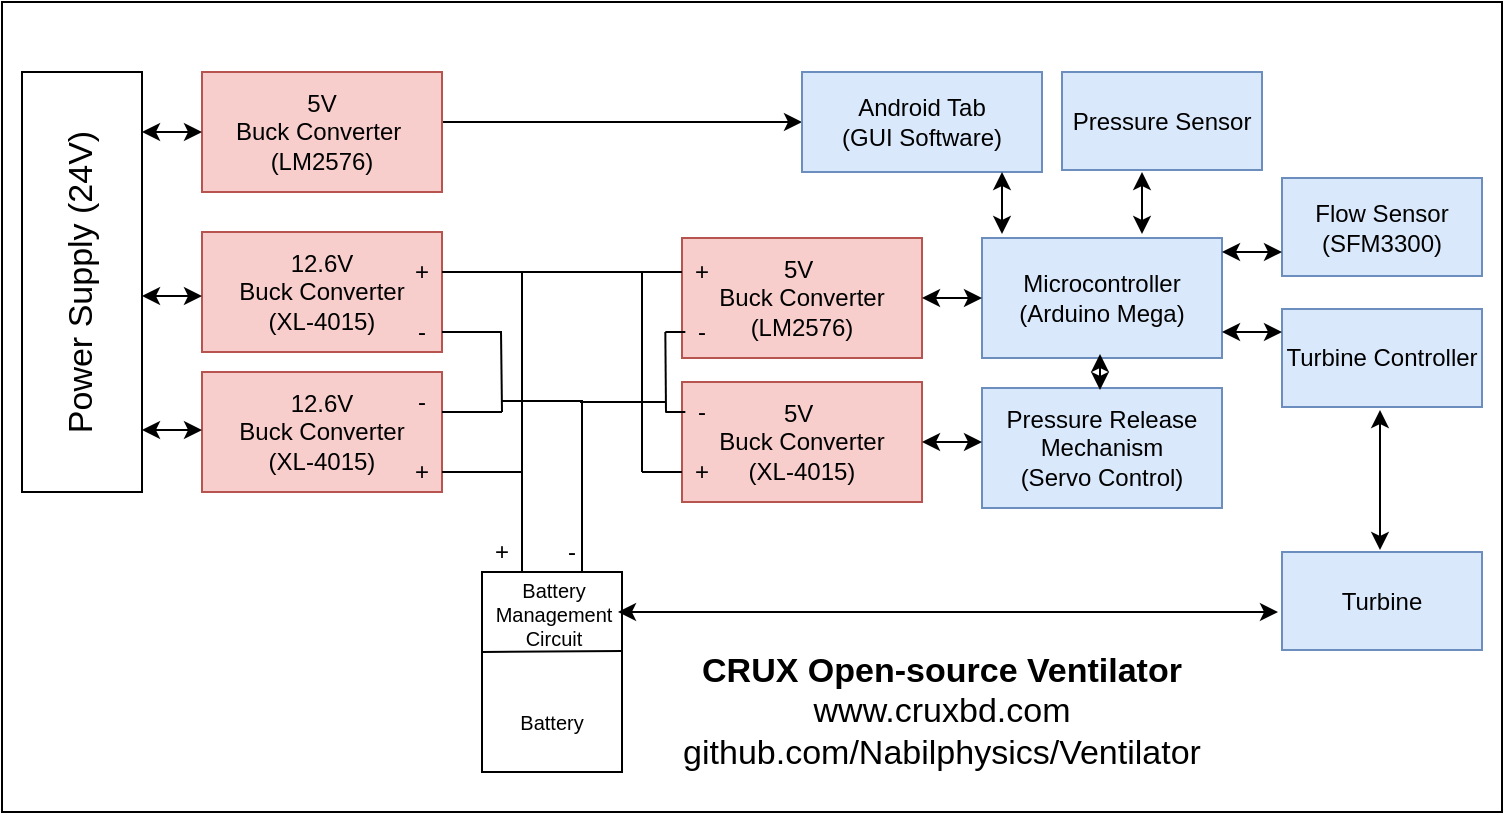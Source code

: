 <mxfile version="12.1.3" pages="1"><diagram id="Uui3atn3mhfZ40Bu_al3" name="Page-1"><mxGraphModel dx="1423" dy="440" grid="1" gridSize="10" guides="1" tooltips="1" connect="1" arrows="1" fold="1" page="1" pageScale="1" pageWidth="850" pageHeight="1100" math="0" shadow="0"><root><mxCell id="0"/><mxCell id="1" parent="0"/><mxCell id="CncNqjofpET0ZTmYsDOu-80" value="" style="rounded=0;whiteSpace=wrap;html=1;fontSize=17;fontColor=#000000;labelBackgroundColor=none;" vertex="1" parent="1"><mxGeometry x="10" y="225" width="750" height="405" as="geometry"/></mxCell><mxCell id="CncNqjofpET0ZTmYsDOu-12" value="" style="edgeStyle=orthogonalEdgeStyle;rounded=0;orthogonalLoop=1;jettySize=auto;html=1;" edge="1" parent="1" target="CncNqjofpET0ZTmYsDOu-8"><mxGeometry relative="1" as="geometry"><mxPoint x="230" y="290" as="sourcePoint"/><Array as="points"><mxPoint x="230" y="285"/></Array></mxGeometry></mxCell><mxCell id="CncNqjofpET0ZTmYsDOu-1" value="5V&lt;br&gt;Buck Converter&amp;nbsp;&lt;br&gt;(LM2576)" style="rounded=0;whiteSpace=wrap;html=1;fillColor=#f8cecc;strokeColor=#b85450;" vertex="1" parent="1"><mxGeometry x="110" y="260" width="120" height="60" as="geometry"/></mxCell><mxCell id="CncNqjofpET0ZTmYsDOu-2" value="12.6V&lt;br&gt;Buck Converter&lt;br&gt;(XL-4015)" style="rounded=0;whiteSpace=wrap;html=1;fillColor=#f8cecc;strokeColor=#b85450;" vertex="1" parent="1"><mxGeometry x="110" y="340" width="120" height="60" as="geometry"/></mxCell><mxCell id="CncNqjofpET0ZTmYsDOu-3" value="12.6V&lt;br&gt;Buck Converter&lt;br&gt;(XL-4015)" style="rounded=0;whiteSpace=wrap;html=1;fillColor=#f8cecc;strokeColor=#b85450;" vertex="1" parent="1"><mxGeometry x="110" y="410" width="120" height="60" as="geometry"/></mxCell><mxCell id="CncNqjofpET0ZTmYsDOu-4" value="" style="whiteSpace=wrap;html=1;" vertex="1" parent="1"><mxGeometry x="250" y="510" width="70" height="100" as="geometry"/></mxCell><mxCell id="CncNqjofpET0ZTmYsDOu-7" value="" style="endArrow=classic;startArrow=classic;html=1;" edge="1" parent="1"><mxGeometry width="50" height="50" relative="1" as="geometry"><mxPoint x="80" y="439" as="sourcePoint"/><mxPoint x="110" y="439" as="targetPoint"/></mxGeometry></mxCell><mxCell id="CncNqjofpET0ZTmYsDOu-8" value="Android Tab&lt;br&gt;(GUI Software)" style="rounded=0;whiteSpace=wrap;html=1;fillColor=#dae8fc;strokeColor=#6c8ebf;" vertex="1" parent="1"><mxGeometry x="410" y="260" width="120" height="50" as="geometry"/></mxCell><mxCell id="CncNqjofpET0ZTmYsDOu-14" value="" style="endArrow=none;html=1;" edge="1" parent="1"><mxGeometry width="50" height="50" relative="1" as="geometry"><mxPoint x="270" y="510" as="sourcePoint"/><mxPoint x="270" y="460" as="targetPoint"/></mxGeometry></mxCell><mxCell id="CncNqjofpET0ZTmYsDOu-21" value="+" style="text;html=1;strokeColor=none;fillColor=none;align=center;verticalAlign=middle;whiteSpace=wrap;rounded=0;" vertex="1" parent="1"><mxGeometry x="200" y="350" width="40" height="20" as="geometry"/></mxCell><mxCell id="CncNqjofpET0ZTmYsDOu-23" value="+" style="text;html=1;strokeColor=none;fillColor=none;align=center;verticalAlign=middle;whiteSpace=wrap;rounded=0;" vertex="1" parent="1"><mxGeometry x="200" y="450" width="40" height="20" as="geometry"/></mxCell><mxCell id="CncNqjofpET0ZTmYsDOu-24" value="-" style="text;html=1;strokeColor=none;fillColor=none;align=center;verticalAlign=middle;whiteSpace=wrap;rounded=0;" vertex="1" parent="1"><mxGeometry x="200" y="380" width="40" height="20" as="geometry"/></mxCell><mxCell id="CncNqjofpET0ZTmYsDOu-25" value="-" style="text;html=1;strokeColor=none;fillColor=none;align=center;verticalAlign=middle;whiteSpace=wrap;rounded=0;" vertex="1" parent="1"><mxGeometry x="200" y="415" width="40" height="20" as="geometry"/></mxCell><mxCell id="CncNqjofpET0ZTmYsDOu-26" value="" style="endArrow=none;html=1;" edge="1" parent="1"><mxGeometry width="50" height="50" relative="1" as="geometry"><mxPoint x="300" y="510" as="sourcePoint"/><mxPoint x="300" y="424" as="targetPoint"/></mxGeometry></mxCell><mxCell id="CncNqjofpET0ZTmYsDOu-29" value="" style="endArrow=none;html=1;" edge="1" parent="1"><mxGeometry width="50" height="50" relative="1" as="geometry"><mxPoint x="260" y="424.5" as="sourcePoint"/><mxPoint x="300" y="424.5" as="targetPoint"/></mxGeometry></mxCell><mxCell id="CncNqjofpET0ZTmYsDOu-30" value="-" style="text;html=1;strokeColor=none;fillColor=none;align=center;verticalAlign=middle;whiteSpace=wrap;rounded=0;" vertex="1" parent="1"><mxGeometry x="275" y="490" width="40" height="20" as="geometry"/></mxCell><mxCell id="CncNqjofpET0ZTmYsDOu-31" value="+" style="text;html=1;strokeColor=none;fillColor=none;align=center;verticalAlign=middle;whiteSpace=wrap;rounded=0;" vertex="1" parent="1"><mxGeometry x="240" y="490" width="40" height="20" as="geometry"/></mxCell><mxCell id="CncNqjofpET0ZTmYsDOu-32" value="5V&amp;nbsp;&lt;br&gt;Buck Converter&lt;br&gt;(LM2576)" style="rounded=0;whiteSpace=wrap;html=1;fillColor=#f8cecc;strokeColor=#b85450;" vertex="1" parent="1"><mxGeometry x="350" y="343" width="120" height="60" as="geometry"/></mxCell><mxCell id="CncNqjofpET0ZTmYsDOu-33" value="5V&amp;nbsp;&lt;br&gt;Buck Converter&lt;br&gt;(XL-4015)" style="rounded=0;whiteSpace=wrap;html=1;fillColor=#f8cecc;strokeColor=#b85450;" vertex="1" parent="1"><mxGeometry x="350" y="415" width="120" height="60" as="geometry"/></mxCell><mxCell id="CncNqjofpET0ZTmYsDOu-34" value="Microcontroller&lt;br&gt;(Arduino Mega)" style="rounded=0;whiteSpace=wrap;html=1;fillColor=#dae8fc;strokeColor=#6c8ebf;" vertex="1" parent="1"><mxGeometry x="500" y="343" width="120" height="60" as="geometry"/></mxCell><mxCell id="CncNqjofpET0ZTmYsDOu-35" value="Pressure Release Mechanism&lt;br&gt;(Servo Control)" style="rounded=0;whiteSpace=wrap;html=1;fillColor=#dae8fc;strokeColor=#6c8ebf;" vertex="1" parent="1"><mxGeometry x="500" y="418" width="120" height="60" as="geometry"/></mxCell><mxCell id="CncNqjofpET0ZTmYsDOu-36" value="Pressure Sensor" style="rounded=0;whiteSpace=wrap;html=1;fillColor=#dae8fc;strokeColor=#6c8ebf;" vertex="1" parent="1"><mxGeometry x="540" y="260" width="100" height="49" as="geometry"/></mxCell><mxCell id="CncNqjofpET0ZTmYsDOu-37" value="Flow Sensor&lt;br&gt;(SFM3300)" style="rounded=0;whiteSpace=wrap;html=1;fillColor=#dae8fc;strokeColor=#6c8ebf;" vertex="1" parent="1"><mxGeometry x="650" y="313" width="100" height="49" as="geometry"/></mxCell><mxCell id="CncNqjofpET0ZTmYsDOu-43" value="" style="endArrow=none;html=1;entryX=1.007;entryY=0.395;entryDx=0;entryDy=0;entryPerimeter=0;" edge="1" parent="1" target="CncNqjofpET0ZTmYsDOu-4"><mxGeometry width="50" height="50" relative="1" as="geometry"><mxPoint x="250" y="550" as="sourcePoint"/><mxPoint x="290" y="550" as="targetPoint"/></mxGeometry></mxCell><mxCell id="CncNqjofpET0ZTmYsDOu-45" value="Battery Management&lt;br style=&quot;font-size: 10px;&quot;&gt;Circuit" style="text;html=1;strokeColor=none;fillColor=none;align=center;verticalAlign=middle;whiteSpace=wrap;rounded=0;fontSize=10;" vertex="1" parent="1"><mxGeometry x="277" y="526" width="18" height="10" as="geometry"/></mxCell><mxCell id="CncNqjofpET0ZTmYsDOu-46" value="Battery" style="text;html=1;strokeColor=none;fillColor=none;align=center;verticalAlign=middle;whiteSpace=wrap;rounded=0;fontSize=10;" vertex="1" parent="1"><mxGeometry x="276" y="580" width="18" height="10" as="geometry"/></mxCell><mxCell id="CncNqjofpET0ZTmYsDOu-49" value="" style="group" vertex="1" connectable="0" parent="1"><mxGeometry x="230" y="390" width="30" height="40" as="geometry"/></mxCell><mxCell id="CncNqjofpET0ZTmYsDOu-16" value="" style="endArrow=none;html=1;" edge="1" parent="CncNqjofpET0ZTmYsDOu-49"><mxGeometry width="50" height="50" relative="1" as="geometry"><mxPoint as="sourcePoint"/><mxPoint x="30" as="targetPoint"/></mxGeometry></mxCell><mxCell id="CncNqjofpET0ZTmYsDOu-17" value="" style="endArrow=none;html=1;" edge="1" parent="CncNqjofpET0ZTmYsDOu-49"><mxGeometry width="50" height="50" relative="1" as="geometry"><mxPoint y="40" as="sourcePoint"/><mxPoint x="30" y="40" as="targetPoint"/></mxGeometry></mxCell><mxCell id="CncNqjofpET0ZTmYsDOu-19" value="" style="endArrow=none;html=1;" edge="1" parent="CncNqjofpET0ZTmYsDOu-49"><mxGeometry width="50" height="50" relative="1" as="geometry"><mxPoint x="29.5" as="sourcePoint"/><mxPoint x="30" y="40" as="targetPoint"/></mxGeometry></mxCell><mxCell id="CncNqjofpET0ZTmYsDOu-50" value="" style="group;rotation=180;" vertex="1" connectable="0" parent="1"><mxGeometry x="350" y="390" width="10" height="40" as="geometry"/></mxCell><mxCell id="CncNqjofpET0ZTmYsDOu-51" value="" style="endArrow=none;html=1;" edge="1" parent="CncNqjofpET0ZTmYsDOu-50"><mxGeometry width="50" height="50" relative="1" as="geometry"><mxPoint x="1.667" y="40" as="sourcePoint"/><mxPoint x="-8.333" y="40" as="targetPoint"/></mxGeometry></mxCell><mxCell id="CncNqjofpET0ZTmYsDOu-52" value="" style="endArrow=none;html=1;" edge="1" parent="CncNqjofpET0ZTmYsDOu-50"><mxGeometry width="50" height="50" relative="1" as="geometry"><mxPoint x="1.667" as="sourcePoint"/><mxPoint x="-8.333" as="targetPoint"/></mxGeometry></mxCell><mxCell id="CncNqjofpET0ZTmYsDOu-53" value="" style="endArrow=none;html=1;" edge="1" parent="CncNqjofpET0ZTmYsDOu-50"><mxGeometry width="50" height="50" relative="1" as="geometry"><mxPoint x="-8" y="40" as="sourcePoint"/><mxPoint x="-8.333" as="targetPoint"/></mxGeometry></mxCell><mxCell id="CncNqjofpET0ZTmYsDOu-54" value="" style="group" vertex="1" connectable="0" parent="1"><mxGeometry x="230" y="360" width="40" height="100" as="geometry"/></mxCell><mxCell id="CncNqjofpET0ZTmYsDOu-13" value="" style="endArrow=none;html=1;" edge="1" parent="CncNqjofpET0ZTmYsDOu-54"><mxGeometry width="50" height="50" relative="1" as="geometry"><mxPoint as="sourcePoint"/><mxPoint x="40" as="targetPoint"/></mxGeometry></mxCell><mxCell id="CncNqjofpET0ZTmYsDOu-18" value="" style="endArrow=none;html=1;" edge="1" parent="CncNqjofpET0ZTmYsDOu-54"><mxGeometry width="50" height="50" relative="1" as="geometry"><mxPoint y="100" as="sourcePoint"/><mxPoint x="40" y="100" as="targetPoint"/></mxGeometry></mxCell><mxCell id="CncNqjofpET0ZTmYsDOu-20" value="" style="endArrow=none;html=1;" edge="1" parent="CncNqjofpET0ZTmYsDOu-54"><mxGeometry width="50" height="50" relative="1" as="geometry"><mxPoint x="40" y="100" as="sourcePoint"/><mxPoint x="40" as="targetPoint"/></mxGeometry></mxCell><mxCell id="CncNqjofpET0ZTmYsDOu-55" value="" style="group;rotation=180;" vertex="1" connectable="0" parent="1"><mxGeometry x="340" y="360" width="40" height="100" as="geometry"/></mxCell><mxCell id="CncNqjofpET0ZTmYsDOu-56" value="" style="endArrow=none;html=1;" edge="1" parent="CncNqjofpET0ZTmYsDOu-55"><mxGeometry width="50" height="50" relative="1" as="geometry"><mxPoint x="10" y="100" as="sourcePoint"/><mxPoint x="-10" y="100" as="targetPoint"/></mxGeometry></mxCell><mxCell id="CncNqjofpET0ZTmYsDOu-57" value="" style="endArrow=none;html=1;" edge="1" parent="CncNqjofpET0ZTmYsDOu-55"><mxGeometry width="50" height="50" relative="1" as="geometry"><mxPoint x="10" as="sourcePoint"/><mxPoint x="-10" as="targetPoint"/></mxGeometry></mxCell><mxCell id="CncNqjofpET0ZTmYsDOu-58" value="" style="endArrow=none;html=1;" edge="1" parent="CncNqjofpET0ZTmYsDOu-55"><mxGeometry width="50" height="50" relative="1" as="geometry"><mxPoint x="-10" as="sourcePoint"/><mxPoint x="-10" y="100" as="targetPoint"/></mxGeometry></mxCell><mxCell id="CncNqjofpET0ZTmYsDOu-63" value="-" style="text;html=1;strokeColor=none;fillColor=none;align=center;verticalAlign=middle;whiteSpace=wrap;rounded=0;" vertex="1" parent="CncNqjofpET0ZTmYsDOu-55"><mxGeometry y="20" width="40" height="20" as="geometry"/></mxCell><mxCell id="CncNqjofpET0ZTmYsDOu-59" value="" style="endArrow=none;html=1;" edge="1" parent="1"><mxGeometry width="50" height="50" relative="1" as="geometry"><mxPoint x="270" y="360" as="sourcePoint"/><mxPoint x="330" y="360" as="targetPoint"/></mxGeometry></mxCell><mxCell id="CncNqjofpET0ZTmYsDOu-60" value="" style="endArrow=none;html=1;" edge="1" parent="1"><mxGeometry width="50" height="50" relative="1" as="geometry"><mxPoint x="299" y="425" as="sourcePoint"/><mxPoint x="342" y="425" as="targetPoint"/></mxGeometry></mxCell><mxCell id="CncNqjofpET0ZTmYsDOu-61" value="+" style="text;html=1;strokeColor=none;fillColor=none;align=center;verticalAlign=middle;whiteSpace=wrap;rounded=0;" vertex="1" parent="1"><mxGeometry x="340" y="350" width="40" height="20" as="geometry"/></mxCell><mxCell id="CncNqjofpET0ZTmYsDOu-62" value="+" style="text;html=1;strokeColor=none;fillColor=none;align=center;verticalAlign=middle;whiteSpace=wrap;rounded=0;" vertex="1" parent="1"><mxGeometry x="340" y="450" width="40" height="20" as="geometry"/></mxCell><mxCell id="CncNqjofpET0ZTmYsDOu-64" value="-" style="text;html=1;strokeColor=none;fillColor=none;align=center;verticalAlign=middle;whiteSpace=wrap;rounded=0;" vertex="1" parent="1"><mxGeometry x="340" y="420" width="40" height="20" as="geometry"/></mxCell><mxCell id="CncNqjofpET0ZTmYsDOu-65" value="Turbine&lt;br&gt;" style="rounded=0;whiteSpace=wrap;html=1;fillColor=#dae8fc;strokeColor=#6c8ebf;" vertex="1" parent="1"><mxGeometry x="650" y="500" width="100" height="49" as="geometry"/></mxCell><mxCell id="CncNqjofpET0ZTmYsDOu-66" value="" style="endArrow=classic;startArrow=classic;html=1;" edge="1" parent="1"><mxGeometry width="50" height="50" relative="1" as="geometry"><mxPoint x="318" y="530" as="sourcePoint"/><mxPoint x="648" y="530" as="targetPoint"/></mxGeometry></mxCell><mxCell id="CncNqjofpET0ZTmYsDOu-67" value="Turbine Controller" style="rounded=0;whiteSpace=wrap;html=1;fillColor=#dae8fc;strokeColor=#6c8ebf;" vertex="1" parent="1"><mxGeometry x="650" y="378.5" width="100" height="49" as="geometry"/></mxCell><mxCell id="CncNqjofpET0ZTmYsDOu-68" value="" style="endArrow=classic;startArrow=classic;html=1;" edge="1" parent="1"><mxGeometry width="50" height="50" relative="1" as="geometry"><mxPoint x="699" y="429" as="sourcePoint"/><mxPoint x="699" y="499" as="targetPoint"/></mxGeometry></mxCell><mxCell id="CncNqjofpET0ZTmYsDOu-69" value="" style="endArrow=classic;startArrow=classic;html=1;" edge="1" parent="1"><mxGeometry width="50" height="50" relative="1" as="geometry"><mxPoint x="650" y="390" as="sourcePoint"/><mxPoint x="620" y="390" as="targetPoint"/></mxGeometry></mxCell><mxCell id="CncNqjofpET0ZTmYsDOu-70" value="" style="endArrow=classic;startArrow=classic;html=1;" edge="1" parent="1"><mxGeometry width="50" height="50" relative="1" as="geometry"><mxPoint x="650" y="350" as="sourcePoint"/><mxPoint x="620" y="350" as="targetPoint"/></mxGeometry></mxCell><mxCell id="CncNqjofpET0ZTmYsDOu-71" value="" style="endArrow=classic;startArrow=classic;html=1;" edge="1" parent="1"><mxGeometry width="50" height="50" relative="1" as="geometry"><mxPoint x="500" y="373" as="sourcePoint"/><mxPoint x="470" y="373" as="targetPoint"/></mxGeometry></mxCell><mxCell id="CncNqjofpET0ZTmYsDOu-72" value="" style="endArrow=classic;startArrow=classic;html=1;" edge="1" parent="1"><mxGeometry width="50" height="50" relative="1" as="geometry"><mxPoint x="500" y="445" as="sourcePoint"/><mxPoint x="470" y="445" as="targetPoint"/></mxGeometry></mxCell><mxCell id="CncNqjofpET0ZTmYsDOu-73" value="" style="endArrow=classic;startArrow=classic;html=1;" edge="1" parent="1"><mxGeometry width="50" height="50" relative="1" as="geometry"><mxPoint x="580" y="341" as="sourcePoint"/><mxPoint x="580" y="310" as="targetPoint"/></mxGeometry></mxCell><mxCell id="CncNqjofpET0ZTmYsDOu-74" value="" style="endArrow=classic;startArrow=classic;html=1;" edge="1" parent="1"><mxGeometry width="50" height="50" relative="1" as="geometry"><mxPoint x="559" y="419" as="sourcePoint"/><mxPoint x="559" y="401" as="targetPoint"/></mxGeometry></mxCell><mxCell id="CncNqjofpET0ZTmYsDOu-75" value="" style="whiteSpace=wrap;html=1;fontSize=10;" vertex="1" parent="1"><mxGeometry x="20" y="260" width="60" height="210" as="geometry"/></mxCell><mxCell id="CncNqjofpET0ZTmYsDOu-76" value="Power Supply (24V)" style="text;html=1;strokeColor=none;fillColor=none;align=center;verticalAlign=middle;whiteSpace=wrap;rounded=0;fontSize=17;rotation=-90;" vertex="1" parent="1"><mxGeometry x="-45" y="355" width="190" height="20" as="geometry"/></mxCell><mxCell id="CncNqjofpET0ZTmYsDOu-77" value="" style="endArrow=classic;startArrow=classic;html=1;" edge="1" parent="1"><mxGeometry width="50" height="50" relative="1" as="geometry"><mxPoint x="80" y="290.0" as="sourcePoint"/><mxPoint x="110" y="290.0" as="targetPoint"/></mxGeometry></mxCell><mxCell id="CncNqjofpET0ZTmYsDOu-78" value="" style="endArrow=classic;startArrow=classic;html=1;" edge="1" parent="1"><mxGeometry width="50" height="50" relative="1" as="geometry"><mxPoint x="80" y="372.0" as="sourcePoint"/><mxPoint x="110" y="372.0" as="targetPoint"/></mxGeometry></mxCell><mxCell id="CncNqjofpET0ZTmYsDOu-79" value="&lt;b&gt;CRUX Open-source Ventilator&lt;br&gt;&lt;/b&gt;www.cruxbd.com&lt;br&gt;github.com/Nabilphysics/Ventilator" style="text;html=1;strokeColor=none;fillColor=none;align=center;verticalAlign=middle;whiteSpace=wrap;rounded=0;fontSize=17;" vertex="1" parent="1"><mxGeometry x="350" y="570" width="260" height="20" as="geometry"/></mxCell><mxCell id="CncNqjofpET0ZTmYsDOu-81" value="" style="endArrow=classic;startArrow=classic;html=1;" edge="1" parent="1"><mxGeometry width="50" height="50" relative="1" as="geometry"><mxPoint x="510" y="341" as="sourcePoint"/><mxPoint x="510" y="310" as="targetPoint"/></mxGeometry></mxCell></root></mxGraphModel></diagram></mxfile>